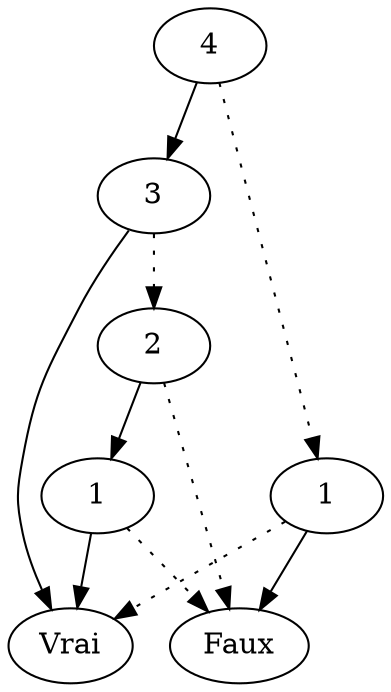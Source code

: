 digraph {
0[label=Vrai];1[label=Faux];6[label=4];6->2[style=dotted];2[label=1];2->0[style=dotted];2->1;6->5;5[label=3];5->4[style=dotted];4[label=2];4->1[style=dotted];4->3;3[label=1];3->1[style=dotted];3->0;5->0;}